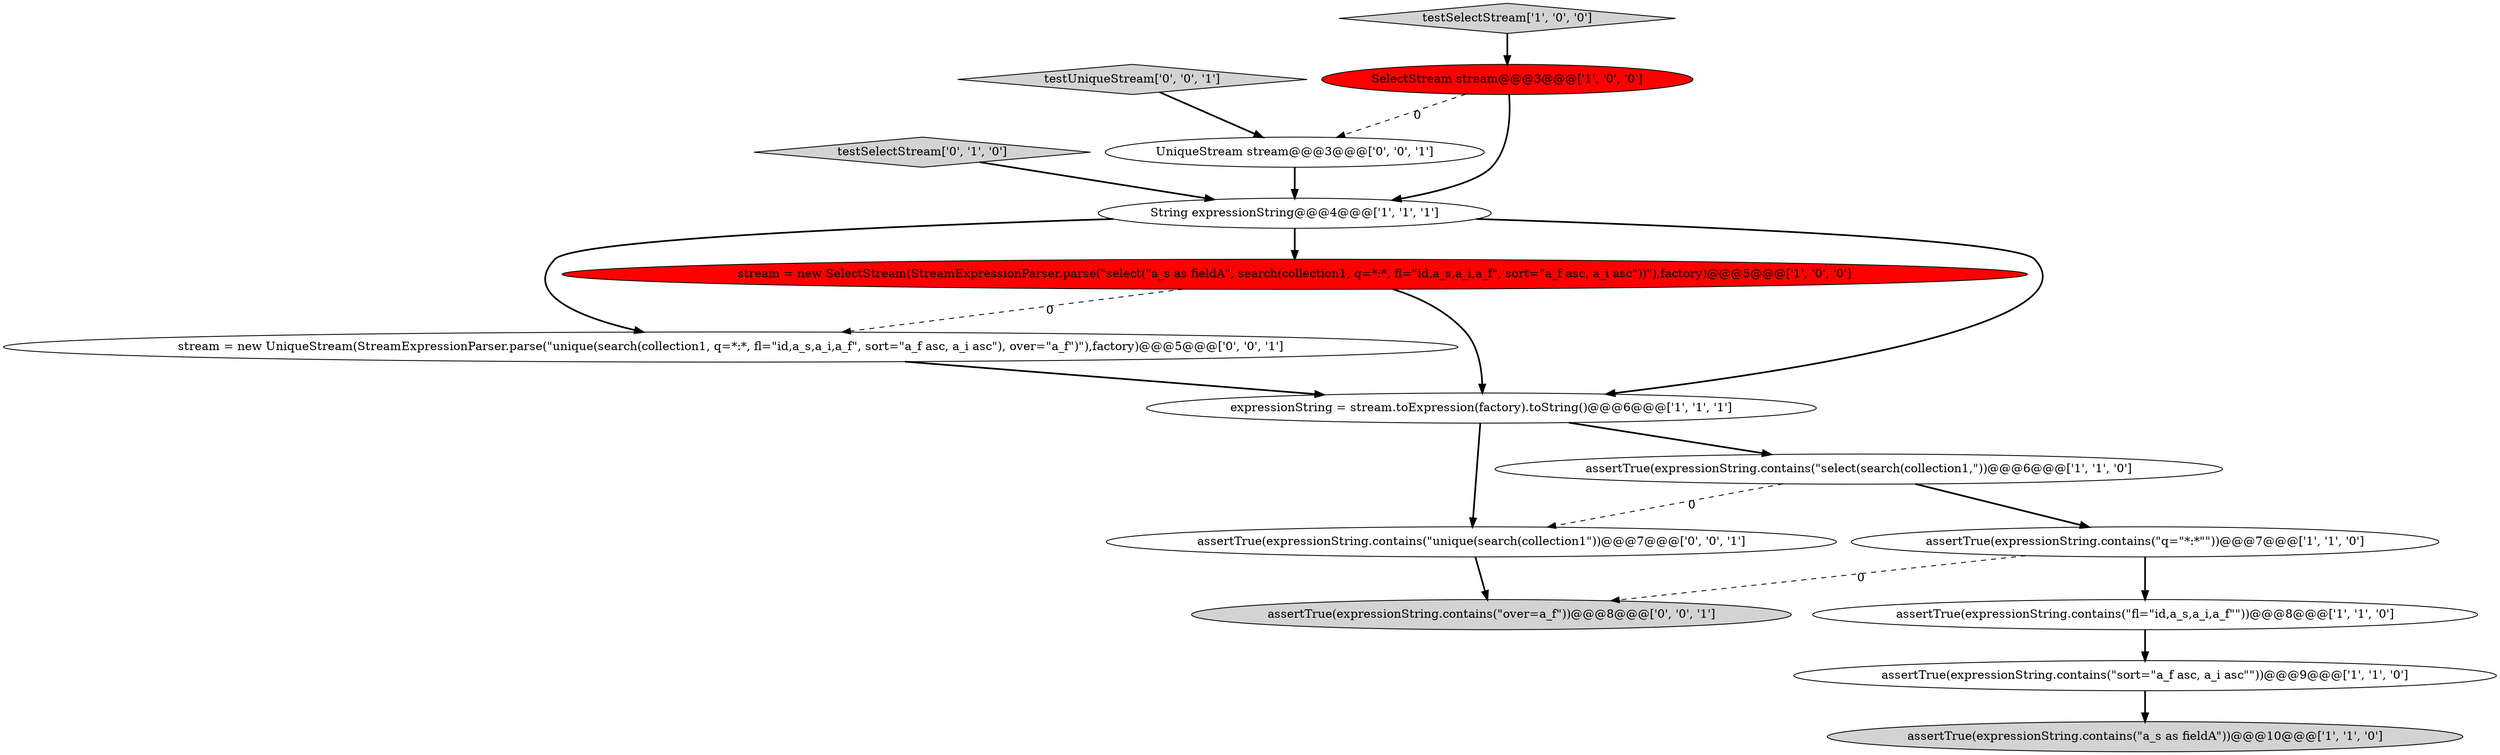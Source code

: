 digraph {
11 [style = filled, label = "assertTrue(expressionString.contains(\"unique(search(collection1\"))@@@7@@@['0', '0', '1']", fillcolor = white, shape = ellipse image = "AAA0AAABBB3BBB"];
7 [style = filled, label = "String expressionString@@@4@@@['1', '1', '1']", fillcolor = white, shape = ellipse image = "AAA0AAABBB1BBB"];
13 [style = filled, label = "stream = new UniqueStream(StreamExpressionParser.parse(\"unique(search(collection1, q=*:*, fl=\"id,a_s,a_i,a_f\", sort=\"a_f asc, a_i asc\"), over=\"a_f\")\"),factory)@@@5@@@['0', '0', '1']", fillcolor = white, shape = ellipse image = "AAA0AAABBB3BBB"];
14 [style = filled, label = "assertTrue(expressionString.contains(\"over=a_f\"))@@@8@@@['0', '0', '1']", fillcolor = lightgray, shape = ellipse image = "AAA0AAABBB3BBB"];
15 [style = filled, label = "testUniqueStream['0', '0', '1']", fillcolor = lightgray, shape = diamond image = "AAA0AAABBB3BBB"];
9 [style = filled, label = "assertTrue(expressionString.contains(\"a_s as fieldA\"))@@@10@@@['1', '1', '0']", fillcolor = lightgray, shape = ellipse image = "AAA0AAABBB1BBB"];
10 [style = filled, label = "testSelectStream['0', '1', '0']", fillcolor = lightgray, shape = diamond image = "AAA0AAABBB2BBB"];
6 [style = filled, label = "testSelectStream['1', '0', '0']", fillcolor = lightgray, shape = diamond image = "AAA0AAABBB1BBB"];
4 [style = filled, label = "assertTrue(expressionString.contains(\"select(search(collection1,\"))@@@6@@@['1', '1', '0']", fillcolor = white, shape = ellipse image = "AAA0AAABBB1BBB"];
3 [style = filled, label = "assertTrue(expressionString.contains(\"fl=\"id,a_s,a_i,a_f\"\"))@@@8@@@['1', '1', '0']", fillcolor = white, shape = ellipse image = "AAA0AAABBB1BBB"];
2 [style = filled, label = "stream = new SelectStream(StreamExpressionParser.parse(\"select(\"a_s as fieldA\", search(collection1, q=*:*, fl=\"id,a_s,a_i,a_f\", sort=\"a_f asc, a_i asc\"))\"),factory)@@@5@@@['1', '0', '0']", fillcolor = red, shape = ellipse image = "AAA1AAABBB1BBB"];
8 [style = filled, label = "expressionString = stream.toExpression(factory).toString()@@@6@@@['1', '1', '1']", fillcolor = white, shape = ellipse image = "AAA0AAABBB1BBB"];
12 [style = filled, label = "UniqueStream stream@@@3@@@['0', '0', '1']", fillcolor = white, shape = ellipse image = "AAA0AAABBB3BBB"];
5 [style = filled, label = "SelectStream stream@@@3@@@['1', '0', '0']", fillcolor = red, shape = ellipse image = "AAA1AAABBB1BBB"];
0 [style = filled, label = "assertTrue(expressionString.contains(\"q=\"*:*\"\"))@@@7@@@['1', '1', '0']", fillcolor = white, shape = ellipse image = "AAA0AAABBB1BBB"];
1 [style = filled, label = "assertTrue(expressionString.contains(\"sort=\"a_f asc, a_i asc\"\"))@@@9@@@['1', '1', '0']", fillcolor = white, shape = ellipse image = "AAA0AAABBB1BBB"];
7->13 [style = bold, label=""];
0->3 [style = bold, label=""];
5->12 [style = dashed, label="0"];
3->1 [style = bold, label=""];
11->14 [style = bold, label=""];
7->8 [style = bold, label=""];
10->7 [style = bold, label=""];
12->7 [style = bold, label=""];
1->9 [style = bold, label=""];
4->0 [style = bold, label=""];
0->14 [style = dashed, label="0"];
6->5 [style = bold, label=""];
7->2 [style = bold, label=""];
2->13 [style = dashed, label="0"];
5->7 [style = bold, label=""];
15->12 [style = bold, label=""];
8->4 [style = bold, label=""];
4->11 [style = dashed, label="0"];
13->8 [style = bold, label=""];
8->11 [style = bold, label=""];
2->8 [style = bold, label=""];
}
